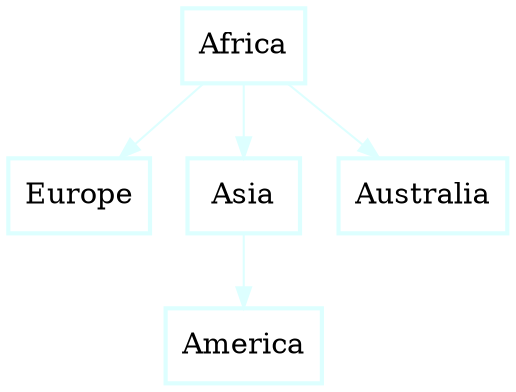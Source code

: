 digraph D {
rankdir = TB
style = filled
fontcolor = black
color = black
bgcolor = white
gradientangle = 0
dpi = 300
"cluster_55" [rankdir=TB, shape=box, penwidth=2, color="#ddffff", fontcolor=black, fillcolor=white, style=filled, gradientangle=270.05, label="Africa"]
"cluster_56" [rankdir=TB, shape=box, penwidth=2, color="#ddffff", fontcolor=black, fillcolor=white, style=filled, gradientangle=270.05, label="Europe"]
"cluster_55" -> "cluster_56" [color="#ddffff", penwidth=1, ltail="cluster_55", lhead="cluster_56"]
"cluster_57" [rankdir=TB, shape=box, penwidth=2, color="#ddffff", fontcolor=black, fillcolor=white, style=filled, gradientangle=270.05, label="Asia"]
"cluster_58" [rankdir=TB, shape=box, penwidth=2, color="#ddffff", fontcolor=black, fillcolor=white, style=filled, gradientangle=270.05, label="America"]
"cluster_57" -> "cluster_58" [color="#ddffff", penwidth=1, ltail="cluster_57", lhead="cluster_58"]
"cluster_55" -> "cluster_57" [color="#ddffff", penwidth=1, ltail="cluster_57", lhead="cluster_58"]
"cluster_59" [rankdir=TB, shape=box, penwidth=2, color="#ddffff", fontcolor=black, fillcolor=white, style=filled, gradientangle=270.05, label="Australia"]
"cluster_55" -> "cluster_59" [color="#ddffff", penwidth=1, ltail="cluster_55", lhead="cluster_59"]
}